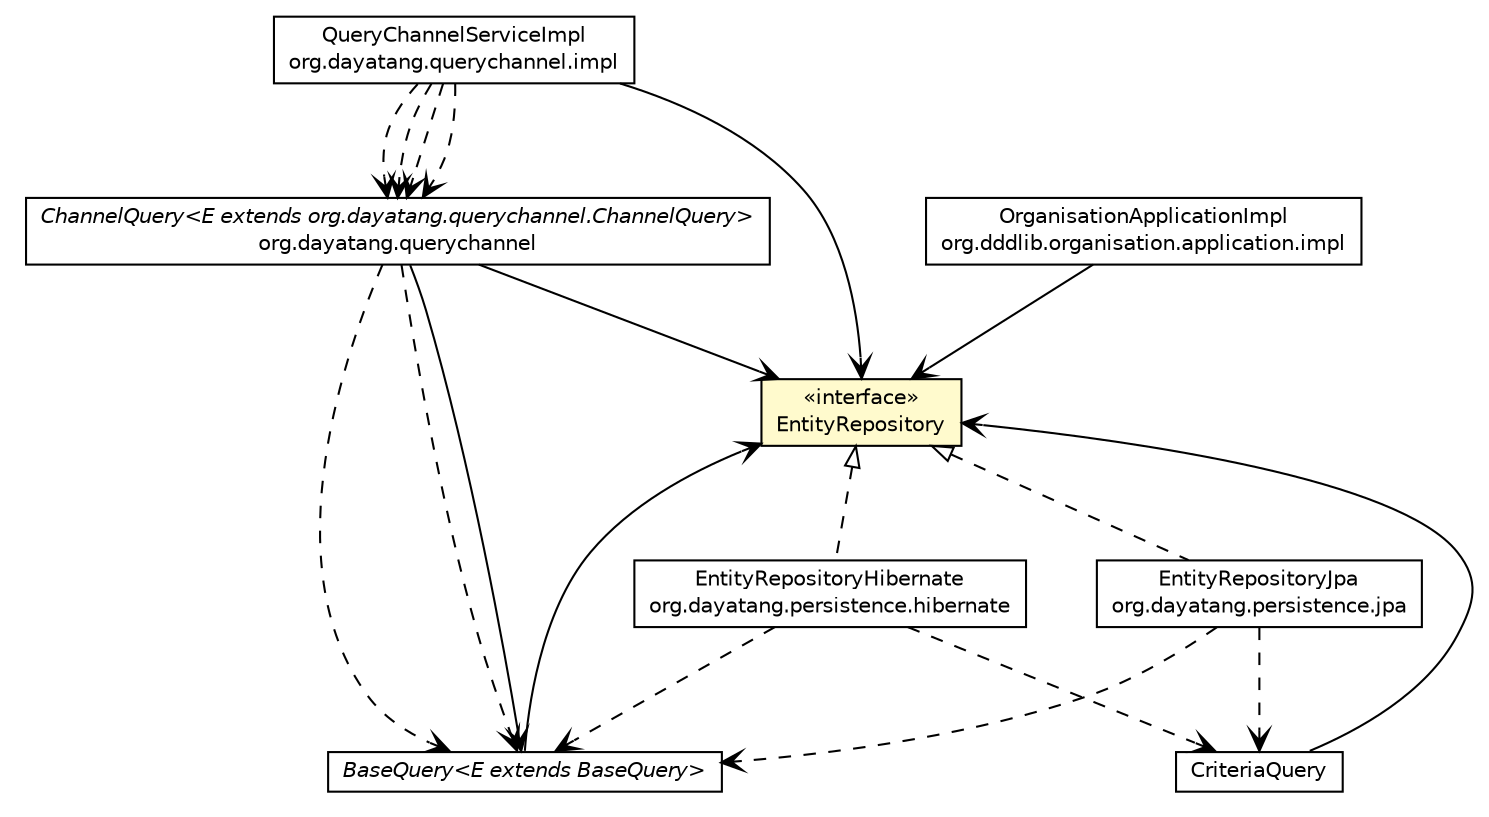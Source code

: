 #!/usr/local/bin/dot
#
# Class diagram 
# Generated by UMLGraph version R5_6_6-8-g8d7759 (http://www.umlgraph.org/)
#

digraph G {
	edge [fontname="Helvetica",fontsize=10,labelfontname="Helvetica",labelfontsize=10];
	node [fontname="Helvetica",fontsize=10,shape=plaintext];
	nodesep=0.25;
	ranksep=0.5;
	// org.dayatang.domain.EntityRepository
	c46693 [label=<<table title="org.dayatang.domain.EntityRepository" border="0" cellborder="1" cellspacing="0" cellpadding="2" port="p" bgcolor="lemonChiffon" href="./EntityRepository.html">
		<tr><td><table border="0" cellspacing="0" cellpadding="1">
<tr><td align="center" balign="center"> &#171;interface&#187; </td></tr>
<tr><td align="center" balign="center"> EntityRepository </td></tr>
		</table></td></tr>
		</table>>, URL="./EntityRepository.html", fontname="Helvetica", fontcolor="black", fontsize=10.0];
	// org.dayatang.domain.CriteriaQuery
	c46697 [label=<<table title="org.dayatang.domain.CriteriaQuery" border="0" cellborder="1" cellspacing="0" cellpadding="2" port="p" href="./CriteriaQuery.html">
		<tr><td><table border="0" cellspacing="0" cellpadding="1">
<tr><td align="center" balign="center"> CriteriaQuery </td></tr>
		</table></td></tr>
		</table>>, URL="./CriteriaQuery.html", fontname="Helvetica", fontcolor="black", fontsize=10.0];
	// org.dayatang.domain.BaseQuery<E extends org.dayatang.domain.BaseQuery>
	c46698 [label=<<table title="org.dayatang.domain.BaseQuery" border="0" cellborder="1" cellspacing="0" cellpadding="2" port="p" href="./BaseQuery.html">
		<tr><td><table border="0" cellspacing="0" cellpadding="1">
<tr><td align="center" balign="center"><font face="Helvetica-Oblique"> BaseQuery&lt;E extends BaseQuery&gt; </font></td></tr>
		</table></td></tr>
		</table>>, URL="./BaseQuery.html", fontname="Helvetica", fontcolor="black", fontsize=10.0];
	// org.dayatang.persistence.hibernate.EntityRepositoryHibernate
	c46806 [label=<<table title="org.dayatang.persistence.hibernate.EntityRepositoryHibernate" border="0" cellborder="1" cellspacing="0" cellpadding="2" port="p" href="../persistence/hibernate/EntityRepositoryHibernate.html">
		<tr><td><table border="0" cellspacing="0" cellpadding="1">
<tr><td align="center" balign="center"> EntityRepositoryHibernate </td></tr>
<tr><td align="center" balign="center"> org.dayatang.persistence.hibernate </td></tr>
		</table></td></tr>
		</table>>, URL="../persistence/hibernate/EntityRepositoryHibernate.html", fontname="Helvetica", fontcolor="black", fontsize=10.0];
	// org.dayatang.persistence.jpa.EntityRepositoryJpa
	c46808 [label=<<table title="org.dayatang.persistence.jpa.EntityRepositoryJpa" border="0" cellborder="1" cellspacing="0" cellpadding="2" port="p" href="../persistence/jpa/EntityRepositoryJpa.html">
		<tr><td><table border="0" cellspacing="0" cellpadding="1">
<tr><td align="center" balign="center"> EntityRepositoryJpa </td></tr>
<tr><td align="center" balign="center"> org.dayatang.persistence.jpa </td></tr>
		</table></td></tr>
		</table>>, URL="../persistence/jpa/EntityRepositoryJpa.html", fontname="Helvetica", fontcolor="black", fontsize=10.0];
	// org.dayatang.querychannel.ChannelQuery<E extends org.dayatang.querychannel.ChannelQuery>
	c46856 [label=<<table title="org.dayatang.querychannel.ChannelQuery" border="0" cellborder="1" cellspacing="0" cellpadding="2" port="p" href="../querychannel/ChannelQuery.html">
		<tr><td><table border="0" cellspacing="0" cellpadding="1">
<tr><td align="center" balign="center"><font face="Helvetica-Oblique"> ChannelQuery&lt;E extends org.dayatang.querychannel.ChannelQuery&gt; </font></td></tr>
<tr><td align="center" balign="center"> org.dayatang.querychannel </td></tr>
		</table></td></tr>
		</table>>, URL="../querychannel/ChannelQuery.html", fontname="Helvetica", fontcolor="black", fontsize=10.0];
	// org.dayatang.querychannel.impl.QueryChannelServiceImpl
	c46857 [label=<<table title="org.dayatang.querychannel.impl.QueryChannelServiceImpl" border="0" cellborder="1" cellspacing="0" cellpadding="2" port="p" href="../querychannel/impl/QueryChannelServiceImpl.html">
		<tr><td><table border="0" cellspacing="0" cellpadding="1">
<tr><td align="center" balign="center"> QueryChannelServiceImpl </td></tr>
<tr><td align="center" balign="center"> org.dayatang.querychannel.impl </td></tr>
		</table></td></tr>
		</table>>, URL="../querychannel/impl/QueryChannelServiceImpl.html", fontname="Helvetica", fontcolor="black", fontsize=10.0];
	// org.dddlib.organisation.application.impl.OrganisationApplicationImpl
	c46928 [label=<<table title="org.dddlib.organisation.application.impl.OrganisationApplicationImpl" border="0" cellborder="1" cellspacing="0" cellpadding="2" port="p" href="../../dddlib/organisation/application/impl/OrganisationApplicationImpl.html">
		<tr><td><table border="0" cellspacing="0" cellpadding="1">
<tr><td align="center" balign="center"> OrganisationApplicationImpl </td></tr>
<tr><td align="center" balign="center"> org.dddlib.organisation.application.impl </td></tr>
		</table></td></tr>
		</table>>, URL="../../dddlib/organisation/application/impl/OrganisationApplicationImpl.html", fontname="Helvetica", fontcolor="black", fontsize=10.0];
	//org.dayatang.persistence.hibernate.EntityRepositoryHibernate implements org.dayatang.domain.EntityRepository
	c46693:p -> c46806:p [dir=back,arrowtail=empty,style=dashed];
	//org.dayatang.persistence.jpa.EntityRepositoryJpa implements org.dayatang.domain.EntityRepository
	c46693:p -> c46808:p [dir=back,arrowtail=empty,style=dashed];
	// org.dayatang.domain.CriteriaQuery NAVASSOC org.dayatang.domain.EntityRepository
	c46697:p -> c46693:p [taillabel="", label=" "headlabel="", fontname="Helvetica", fontcolor="black", fontsize=10.0, color="black", arrowhead=open];
	// org.dayatang.domain.BaseQuery<E extends org.dayatang.domain.BaseQuery> NAVASSOC org.dayatang.domain.EntityRepository
	c46698:p -> c46693:p [taillabel="", label=" "headlabel="", fontname="Helvetica", fontcolor="black", fontsize=10.0, color="black", arrowhead=open];
	// org.dayatang.querychannel.ChannelQuery<E extends org.dayatang.querychannel.ChannelQuery> NAVASSOC org.dayatang.domain.EntityRepository
	c46856:p -> c46693:p [taillabel="", label=" "headlabel="", fontname="Helvetica", fontcolor="black", fontsize=10.0, color="black", arrowhead=open];
	// org.dayatang.querychannel.ChannelQuery<E extends org.dayatang.querychannel.ChannelQuery> NAVASSOC org.dayatang.domain.BaseQuery<E extends org.dayatang.domain.BaseQuery>
	c46856:p -> c46698:p [taillabel="", label=" "headlabel="", fontname="Helvetica", fontcolor="black", fontsize=10.0, color="black", arrowhead=open];
	// org.dayatang.querychannel.impl.QueryChannelServiceImpl NAVASSOC org.dayatang.domain.EntityRepository
	c46857:p -> c46693:p [taillabel="", label=" "headlabel="", fontname="Helvetica", fontcolor="black", fontsize=10.0, color="black", arrowhead=open];
	// org.dddlib.organisation.application.impl.OrganisationApplicationImpl NAVASSOC org.dayatang.domain.EntityRepository
	c46928:p -> c46693:p [taillabel="", label=" "headlabel="", fontname="Helvetica", fontcolor="black", fontsize=10.0, color="black", arrowhead=open];
	// org.dayatang.persistence.hibernate.EntityRepositoryHibernate DEPEND org.dayatang.domain.BaseQuery<E extends org.dayatang.domain.BaseQuery>
	c46806:p -> c46698:p [taillabel="", label=" "headlabel="", fontname="Helvetica", fontcolor="black", fontsize=10.0, color="black", arrowhead=open, style=dashed];
	// org.dayatang.persistence.hibernate.EntityRepositoryHibernate DEPEND org.dayatang.domain.CriteriaQuery
	c46806:p -> c46697:p [taillabel="", label=" "headlabel="", fontname="Helvetica", fontcolor="black", fontsize=10.0, color="black", arrowhead=open, style=dashed];
	// org.dayatang.persistence.jpa.EntityRepositoryJpa DEPEND org.dayatang.domain.CriteriaQuery
	c46808:p -> c46697:p [taillabel="", label=" "headlabel="", fontname="Helvetica", fontcolor="black", fontsize=10.0, color="black", arrowhead=open, style=dashed];
	// org.dayatang.persistence.jpa.EntityRepositoryJpa DEPEND org.dayatang.domain.BaseQuery<E extends org.dayatang.domain.BaseQuery>
	c46808:p -> c46698:p [taillabel="", label=" "headlabel="", fontname="Helvetica", fontcolor="black", fontsize=10.0, color="black", arrowhead=open, style=dashed];
	// org.dayatang.querychannel.ChannelQuery<E extends org.dayatang.querychannel.ChannelQuery> DEPEND org.dayatang.domain.BaseQuery<E extends org.dayatang.domain.BaseQuery>
	c46856:p -> c46698:p [taillabel="", label=" "headlabel="", fontname="Helvetica", fontcolor="black", fontsize=10.0, color="black", arrowhead=open, style=dashed];
	// org.dayatang.querychannel.ChannelQuery<E extends org.dayatang.querychannel.ChannelQuery> DEPEND org.dayatang.domain.BaseQuery<E extends org.dayatang.domain.BaseQuery>
	c46856:p -> c46698:p [taillabel="", label=" "headlabel="", fontname="Helvetica", fontcolor="black", fontsize=10.0, color="black", arrowhead=open, style=dashed];
	// org.dayatang.querychannel.impl.QueryChannelServiceImpl DEPEND org.dayatang.querychannel.ChannelQuery<E extends org.dayatang.querychannel.ChannelQuery>
	c46857:p -> c46856:p [taillabel="", label=" "headlabel="", fontname="Helvetica", fontcolor="black", fontsize=10.0, color="black", arrowhead=open, style=dashed];
	// org.dayatang.querychannel.impl.QueryChannelServiceImpl DEPEND org.dayatang.querychannel.ChannelQuery<E extends org.dayatang.querychannel.ChannelQuery>
	c46857:p -> c46856:p [taillabel="", label=" "headlabel="", fontname="Helvetica", fontcolor="black", fontsize=10.0, color="black", arrowhead=open, style=dashed];
	// org.dayatang.querychannel.impl.QueryChannelServiceImpl DEPEND org.dayatang.querychannel.ChannelQuery<E extends org.dayatang.querychannel.ChannelQuery>
	c46857:p -> c46856:p [taillabel="", label=" "headlabel="", fontname="Helvetica", fontcolor="black", fontsize=10.0, color="black", arrowhead=open, style=dashed];
	// org.dayatang.querychannel.impl.QueryChannelServiceImpl DEPEND org.dayatang.querychannel.ChannelQuery<E extends org.dayatang.querychannel.ChannelQuery>
	c46857:p -> c46856:p [taillabel="", label=" "headlabel="", fontname="Helvetica", fontcolor="black", fontsize=10.0, color="black", arrowhead=open, style=dashed];
}

